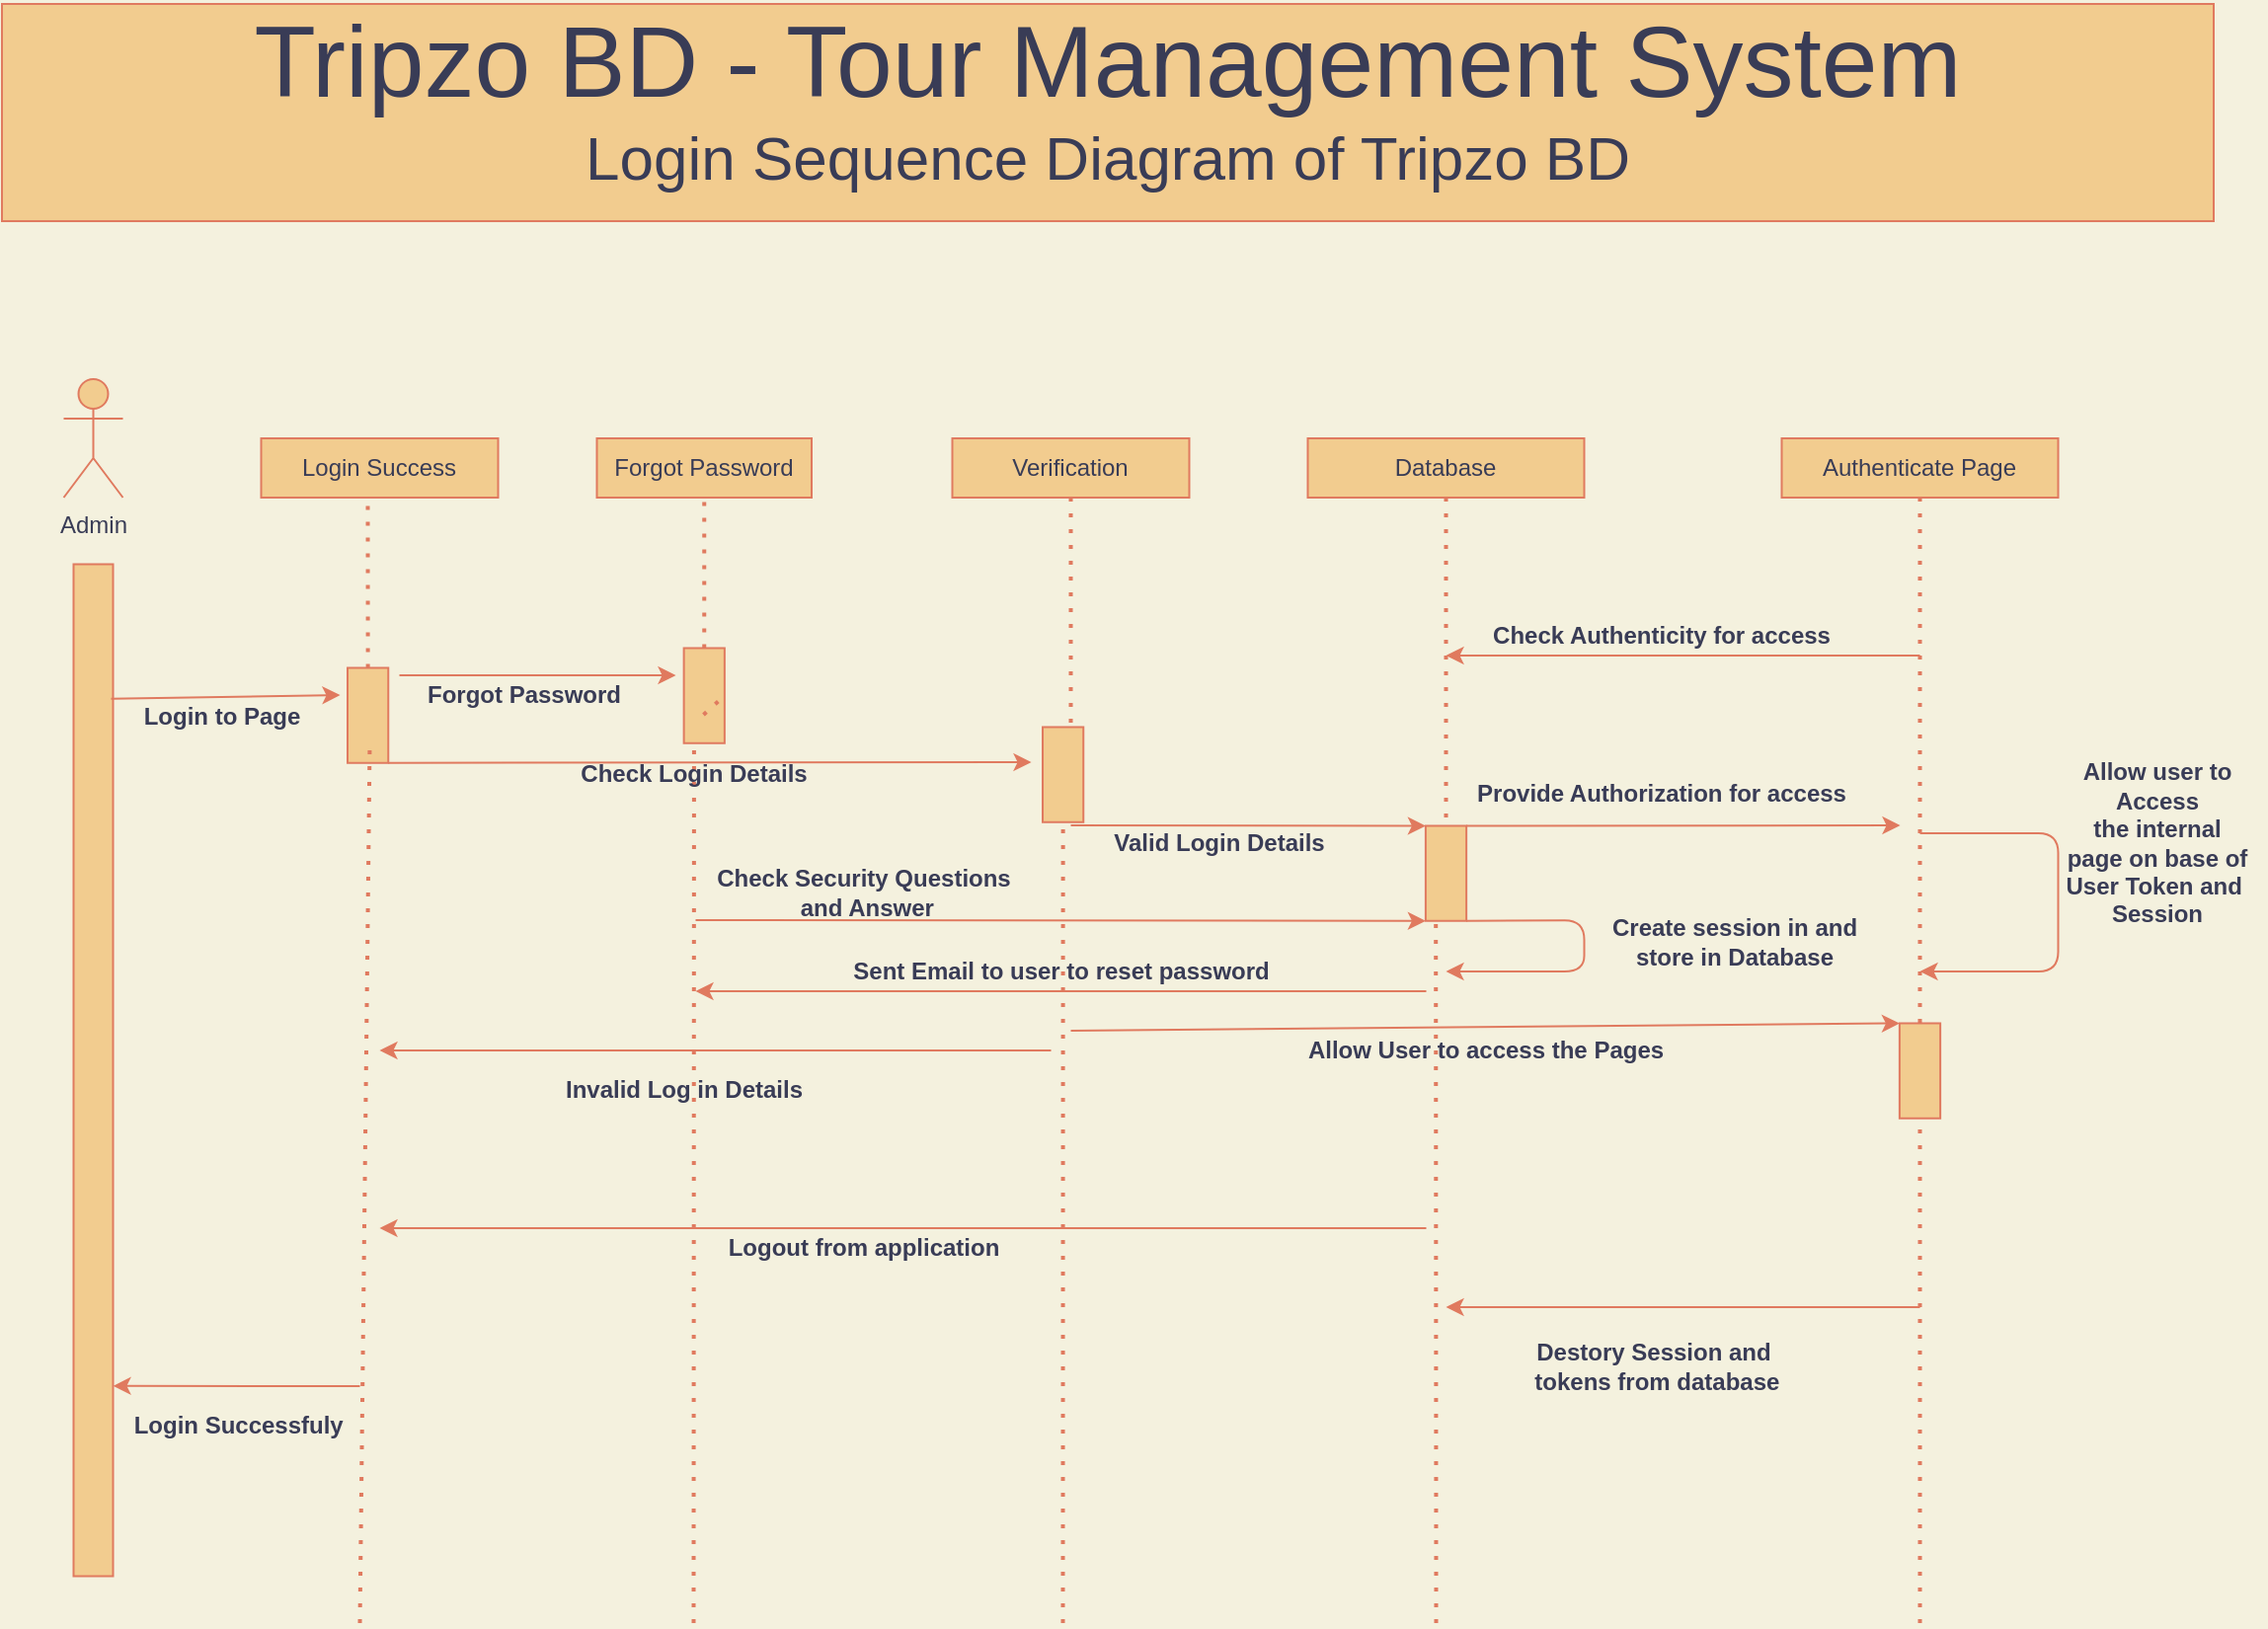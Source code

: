 <mxfile version="14.6.0" type="device"><diagram id="lvNh7H1NerBH1pNpem-w" name="Page-1"><mxGraphModel dx="1422" dy="798" grid="1" gridSize="10" guides="1" tooltips="1" connect="1" arrows="1" fold="1" page="1" pageScale="1" pageWidth="1200" pageHeight="1700" background="#F4F1DE" math="0" shadow="0"><root><mxCell id="0"/><mxCell id="1" parent="0"/><mxCell id="6VqNKwA7R9WO6YM2Wtrs-58" value="Admin&lt;br&gt;" style="shape=umlActor;verticalLabelPosition=bottom;verticalAlign=top;html=1;outlineConnect=0;rounded=0;sketch=0;fillColor=#F2CC8F;strokeColor=#E07A5F;fontColor=#393C56;" vertex="1" parent="1"><mxGeometry x="61.25" y="250" width="30" height="60" as="geometry"/></mxCell><mxCell id="6VqNKwA7R9WO6YM2Wtrs-60" value="" style="rounded=0;whiteSpace=wrap;html=1;sketch=0;rotation=-90;fillColor=#F2CC8F;strokeColor=#E07A5F;fontColor=#393C56;" vertex="1" parent="1"><mxGeometry x="-180" y="590" width="512.5" height="20" as="geometry"/></mxCell><mxCell id="6VqNKwA7R9WO6YM2Wtrs-62" value="Login Success" style="rounded=0;whiteSpace=wrap;html=1;sketch=0;fillColor=#F2CC8F;strokeColor=#E07A5F;fontColor=#393C56;" vertex="1" parent="1"><mxGeometry x="161.25" y="280" width="120" height="30" as="geometry"/></mxCell><mxCell id="6VqNKwA7R9WO6YM2Wtrs-63" value="" style="endArrow=none;dashed=1;html=1;dashPattern=1 3;strokeWidth=2;exitX=1;exitY=0.5;exitDx=0;exitDy=0;strokeColor=#E07A5F;fontColor=#393C56;labelBackgroundColor=#F4F1DE;" edge="1" parent="1" source="6VqNKwA7R9WO6YM2Wtrs-77"><mxGeometry width="50" height="50" relative="1" as="geometry"><mxPoint x="221.25" y="350" as="sourcePoint"/><mxPoint x="215.25" y="312" as="targetPoint"/></mxGeometry></mxCell><mxCell id="6VqNKwA7R9WO6YM2Wtrs-64" value="Forgot Password" style="rounded=0;whiteSpace=wrap;html=1;sketch=0;fillColor=#F2CC8F;strokeColor=#E07A5F;fontColor=#393C56;" vertex="1" parent="1"><mxGeometry x="331.25" y="280" width="108.75" height="30" as="geometry"/></mxCell><mxCell id="6VqNKwA7R9WO6YM2Wtrs-65" value="" style="endArrow=none;dashed=1;html=1;dashPattern=1 3;strokeWidth=2;entryX=0.5;entryY=1;entryDx=0;entryDy=0;startArrow=none;strokeColor=#E07A5F;fontColor=#393C56;labelBackgroundColor=#F4F1DE;" edge="1" parent="1" source="6VqNKwA7R9WO6YM2Wtrs-72" target="6VqNKwA7R9WO6YM2Wtrs-64"><mxGeometry width="50" height="50" relative="1" as="geometry"><mxPoint x="385.25" y="420" as="sourcePoint"/><mxPoint x="441.25" y="490" as="targetPoint"/></mxGeometry></mxCell><mxCell id="6VqNKwA7R9WO6YM2Wtrs-66" value="Verification" style="rounded=0;whiteSpace=wrap;html=1;sketch=0;fillColor=#F2CC8F;strokeColor=#E07A5F;fontColor=#393C56;" vertex="1" parent="1"><mxGeometry x="511.25" y="280" width="120" height="30" as="geometry"/></mxCell><mxCell id="6VqNKwA7R9WO6YM2Wtrs-67" value="Database" style="rounded=0;whiteSpace=wrap;html=1;sketch=0;fillColor=#F2CC8F;strokeColor=#E07A5F;fontColor=#393C56;" vertex="1" parent="1"><mxGeometry x="691.25" y="280" width="140" height="30" as="geometry"/></mxCell><mxCell id="6VqNKwA7R9WO6YM2Wtrs-68" value="Authenticate Page" style="rounded=0;whiteSpace=wrap;html=1;sketch=0;fillColor=#F2CC8F;strokeColor=#E07A5F;fontColor=#393C56;" vertex="1" parent="1"><mxGeometry x="931.25" y="280" width="140" height="30" as="geometry"/></mxCell><mxCell id="6VqNKwA7R9WO6YM2Wtrs-69" value="" style="endArrow=none;dashed=1;html=1;dashPattern=1 3;strokeWidth=2;entryX=0.5;entryY=1;entryDx=0;entryDy=0;strokeColor=#E07A5F;fontColor=#393C56;labelBackgroundColor=#F4F1DE;" edge="1" parent="1" target="6VqNKwA7R9WO6YM2Wtrs-67"><mxGeometry width="50" height="50" relative="1" as="geometry"><mxPoint x="761.25" y="480" as="sourcePoint"/><mxPoint x="761.25" y="470" as="targetPoint"/></mxGeometry></mxCell><mxCell id="6VqNKwA7R9WO6YM2Wtrs-70" value="" style="endArrow=none;dashed=1;html=1;dashPattern=1 3;strokeWidth=2;entryX=0.5;entryY=1;entryDx=0;entryDy=0;strokeColor=#E07A5F;fontColor=#393C56;labelBackgroundColor=#F4F1DE;" edge="1" parent="1" target="6VqNKwA7R9WO6YM2Wtrs-66"><mxGeometry width="50" height="50" relative="1" as="geometry"><mxPoint x="571.25" y="440" as="sourcePoint"/><mxPoint x="571.25" y="580" as="targetPoint"/></mxGeometry></mxCell><mxCell id="6VqNKwA7R9WO6YM2Wtrs-71" value="" style="endArrow=none;dashed=1;html=1;dashPattern=1 3;strokeWidth=2;exitX=0.5;exitY=1;exitDx=0;exitDy=0;entryX=1;entryY=0.5;entryDx=0;entryDy=0;strokeColor=#E07A5F;fontColor=#393C56;labelBackgroundColor=#F4F1DE;" edge="1" parent="1" source="6VqNKwA7R9WO6YM2Wtrs-68" target="6VqNKwA7R9WO6YM2Wtrs-75"><mxGeometry width="50" height="50" relative="1" as="geometry"><mxPoint x="521.25" y="630" as="sourcePoint"/><mxPoint x="1001.25" y="540" as="targetPoint"/></mxGeometry></mxCell><mxCell id="6VqNKwA7R9WO6YM2Wtrs-73" value="" style="rounded=0;whiteSpace=wrap;html=1;sketch=0;rotation=-90;fillColor=#F2CC8F;strokeColor=#E07A5F;fontColor=#393C56;" vertex="1" parent="1"><mxGeometry x="543.25" y="440" width="48.13" height="20.62" as="geometry"/></mxCell><mxCell id="6VqNKwA7R9WO6YM2Wtrs-74" value="" style="rounded=0;whiteSpace=wrap;html=1;sketch=0;rotation=-90;fillColor=#F2CC8F;strokeColor=#E07A5F;fontColor=#393C56;" vertex="1" parent="1"><mxGeometry x="737.19" y="490" width="48.13" height="20.62" as="geometry"/></mxCell><mxCell id="6VqNKwA7R9WO6YM2Wtrs-75" value="" style="rounded=0;whiteSpace=wrap;html=1;sketch=0;rotation=-90;fillColor=#F2CC8F;strokeColor=#E07A5F;fontColor=#393C56;" vertex="1" parent="1"><mxGeometry x="977.18" y="590" width="48.13" height="20.62" as="geometry"/></mxCell><mxCell id="6VqNKwA7R9WO6YM2Wtrs-77" value="" style="rounded=0;whiteSpace=wrap;html=1;sketch=0;rotation=-90;fillColor=#F2CC8F;strokeColor=#E07A5F;fontColor=#393C56;" vertex="1" parent="1"><mxGeometry x="191.25" y="410" width="48.13" height="20.62" as="geometry"/></mxCell><mxCell id="6VqNKwA7R9WO6YM2Wtrs-80" value="" style="endArrow=none;dashed=1;html=1;dashPattern=1 3;strokeWidth=2;strokeColor=#E07A5F;fontColor=#393C56;labelBackgroundColor=#F4F1DE;" edge="1" parent="1"><mxGeometry width="50" height="50" relative="1" as="geometry"><mxPoint x="211.25" y="880" as="sourcePoint"/><mxPoint x="216.25" y="434" as="targetPoint"/></mxGeometry></mxCell><mxCell id="6VqNKwA7R9WO6YM2Wtrs-82" value="" style="endArrow=classic;html=1;exitX=0.867;exitY=0.95;exitDx=0;exitDy=0;exitPerimeter=0;strokeColor=#E07A5F;fontColor=#393C56;labelBackgroundColor=#F4F1DE;" edge="1" parent="1" source="6VqNKwA7R9WO6YM2Wtrs-60"><mxGeometry width="50" height="50" relative="1" as="geometry"><mxPoint x="121.25" y="480" as="sourcePoint"/><mxPoint x="201.25" y="410" as="targetPoint"/></mxGeometry></mxCell><mxCell id="6VqNKwA7R9WO6YM2Wtrs-83" value="Login to Page" style="text;html=1;align=center;verticalAlign=middle;resizable=0;points=[];autosize=1;strokeColor=none;fontStyle=1;fontColor=#393C56;" vertex="1" parent="1"><mxGeometry x="96.25" y="410.62" width="90" height="20" as="geometry"/></mxCell><mxCell id="6VqNKwA7R9WO6YM2Wtrs-84" value="" style="endArrow=none;dashed=1;html=1;dashPattern=1 3;strokeWidth=2;entryX=0;entryY=0.25;entryDx=0;entryDy=0;strokeColor=#E07A5F;fontColor=#393C56;labelBackgroundColor=#F4F1DE;" edge="1" parent="1" target="6VqNKwA7R9WO6YM2Wtrs-72"><mxGeometry width="50" height="50" relative="1" as="geometry"><mxPoint x="380.25" y="880" as="sourcePoint"/><mxPoint x="571.25" y="580" as="targetPoint"/></mxGeometry></mxCell><mxCell id="6VqNKwA7R9WO6YM2Wtrs-85" value="" style="endArrow=classic;html=1;strokeColor=#E07A5F;fontColor=#393C56;labelBackgroundColor=#F4F1DE;" edge="1" parent="1"><mxGeometry width="50" height="50" relative="1" as="geometry"><mxPoint x="231.25" y="400" as="sourcePoint"/><mxPoint x="371.25" y="400" as="targetPoint"/></mxGeometry></mxCell><mxCell id="6VqNKwA7R9WO6YM2Wtrs-72" value="" style="rounded=0;whiteSpace=wrap;html=1;sketch=0;rotation=-90;fillColor=#F2CC8F;strokeColor=#E07A5F;fontColor=#393C56;" vertex="1" parent="1"><mxGeometry x="361.56" y="400" width="48.13" height="20.62" as="geometry"/></mxCell><mxCell id="6VqNKwA7R9WO6YM2Wtrs-86" value="" style="endArrow=none;dashed=1;html=1;dashPattern=1 3;strokeWidth=2;entryX=0.5;entryY=1;entryDx=0;entryDy=0;strokeColor=#E07A5F;fontColor=#393C56;labelBackgroundColor=#F4F1DE;" edge="1" parent="1" target="6VqNKwA7R9WO6YM2Wtrs-72"><mxGeometry width="50" height="50" relative="1" as="geometry"><mxPoint x="385.25" y="420" as="sourcePoint"/><mxPoint x="385.625" y="310" as="targetPoint"/></mxGeometry></mxCell><mxCell id="6VqNKwA7R9WO6YM2Wtrs-87" value="&lt;b&gt;Forgot Password&lt;/b&gt;" style="text;html=1;align=center;verticalAlign=middle;resizable=0;points=[];autosize=1;strokeColor=none;fontColor=#393C56;" vertex="1" parent="1"><mxGeometry x="239.38" y="400" width="110" height="20" as="geometry"/></mxCell><mxCell id="6VqNKwA7R9WO6YM2Wtrs-88" value="" style="endArrow=classic;html=1;exitX=0;exitY=1;exitDx=0;exitDy=0;strokeColor=#E07A5F;fontColor=#393C56;labelBackgroundColor=#F4F1DE;" edge="1" parent="1" source="6VqNKwA7R9WO6YM2Wtrs-77"><mxGeometry width="50" height="50" relative="1" as="geometry"><mxPoint x="521.25" y="630" as="sourcePoint"/><mxPoint x="551.25" y="444" as="targetPoint"/></mxGeometry></mxCell><mxCell id="6VqNKwA7R9WO6YM2Wtrs-89" value="&lt;b&gt;Check Login Details&lt;/b&gt;" style="text;html=1;align=center;verticalAlign=middle;resizable=0;points=[];autosize=1;strokeColor=none;fontColor=#393C56;" vertex="1" parent="1"><mxGeometry x="315" y="440" width="130" height="20" as="geometry"/></mxCell><mxCell id="6VqNKwA7R9WO6YM2Wtrs-90" value="" style="endArrow=none;dashed=1;html=1;dashPattern=1 3;strokeWidth=2;entryX=0;entryY=0.5;entryDx=0;entryDy=0;strokeColor=#E07A5F;fontColor=#393C56;labelBackgroundColor=#F4F1DE;" edge="1" parent="1" target="6VqNKwA7R9WO6YM2Wtrs-73"><mxGeometry width="50" height="50" relative="1" as="geometry"><mxPoint x="567.25" y="880" as="sourcePoint"/><mxPoint x="571.25" y="580" as="targetPoint"/></mxGeometry></mxCell><mxCell id="6VqNKwA7R9WO6YM2Wtrs-92" value="" style="endArrow=none;dashed=1;html=1;dashPattern=1 3;strokeWidth=2;entryX=0;entryY=0.25;entryDx=0;entryDy=0;strokeColor=#E07A5F;fontColor=#393C56;labelBackgroundColor=#F4F1DE;" edge="1" parent="1" target="6VqNKwA7R9WO6YM2Wtrs-74"><mxGeometry width="50" height="50" relative="1" as="geometry"><mxPoint x="756.25" y="880" as="sourcePoint"/><mxPoint x="571.25" y="580" as="targetPoint"/></mxGeometry></mxCell><mxCell id="6VqNKwA7R9WO6YM2Wtrs-93" value="" style="endArrow=classic;html=1;entryX=0;entryY=0;entryDx=0;entryDy=0;strokeColor=#E07A5F;fontColor=#393C56;labelBackgroundColor=#F4F1DE;" edge="1" parent="1" target="6VqNKwA7R9WO6YM2Wtrs-74"><mxGeometry width="50" height="50" relative="1" as="geometry"><mxPoint x="381.25" y="524" as="sourcePoint"/><mxPoint x="571.25" y="580" as="targetPoint"/></mxGeometry></mxCell><mxCell id="6VqNKwA7R9WO6YM2Wtrs-94" value="" style="endArrow=classic;html=1;entryX=1;entryY=0;entryDx=0;entryDy=0;strokeColor=#E07A5F;fontColor=#393C56;labelBackgroundColor=#F4F1DE;" edge="1" parent="1" target="6VqNKwA7R9WO6YM2Wtrs-74"><mxGeometry width="50" height="50" relative="1" as="geometry"><mxPoint x="571.25" y="476" as="sourcePoint"/><mxPoint x="571.25" y="580" as="targetPoint"/></mxGeometry></mxCell><mxCell id="6VqNKwA7R9WO6YM2Wtrs-95" value="" style="endArrow=classic;html=1;exitX=1;exitY=1;exitDx=0;exitDy=0;strokeColor=#E07A5F;fontColor=#393C56;labelBackgroundColor=#F4F1DE;" edge="1" parent="1" source="6VqNKwA7R9WO6YM2Wtrs-74"><mxGeometry width="50" height="50" relative="1" as="geometry"><mxPoint x="521.25" y="630" as="sourcePoint"/><mxPoint x="991.25" y="476" as="targetPoint"/></mxGeometry></mxCell><mxCell id="6VqNKwA7R9WO6YM2Wtrs-96" value="" style="endArrow=classic;html=1;strokeColor=#E07A5F;fontColor=#393C56;labelBackgroundColor=#F4F1DE;" edge="1" parent="1"><mxGeometry width="50" height="50" relative="1" as="geometry"><mxPoint x="1001.25" y="390" as="sourcePoint"/><mxPoint x="761.25" y="390" as="targetPoint"/></mxGeometry></mxCell><mxCell id="6VqNKwA7R9WO6YM2Wtrs-97" value="Check Authenticity for access" style="text;html=1;align=center;verticalAlign=middle;resizable=0;points=[];autosize=1;strokeColor=none;fontStyle=1;fontColor=#393C56;" vertex="1" parent="1"><mxGeometry x="775.32" y="370" width="190" height="20" as="geometry"/></mxCell><mxCell id="6VqNKwA7R9WO6YM2Wtrs-99" value="Provide Authorization for access" style="text;html=1;align=center;verticalAlign=middle;resizable=0;points=[];autosize=1;strokeColor=none;fontStyle=1;fontColor=#393C56;" vertex="1" parent="1"><mxGeometry x="770.32" y="450" width="200" height="20" as="geometry"/></mxCell><mxCell id="6VqNKwA7R9WO6YM2Wtrs-100" value="" style="endArrow=none;dashed=1;html=1;dashPattern=1 3;strokeWidth=2;entryX=0;entryY=0.5;entryDx=0;entryDy=0;strokeColor=#E07A5F;fontColor=#393C56;labelBackgroundColor=#F4F1DE;" edge="1" parent="1" target="6VqNKwA7R9WO6YM2Wtrs-75"><mxGeometry width="50" height="50" relative="1" as="geometry"><mxPoint x="1001.25" y="880" as="sourcePoint"/><mxPoint x="571.25" y="580" as="targetPoint"/></mxGeometry></mxCell><mxCell id="6VqNKwA7R9WO6YM2Wtrs-101" value="" style="endArrow=classic;html=1;strokeColor=#E07A5F;fontColor=#393C56;labelBackgroundColor=#F4F1DE;" edge="1" parent="1"><mxGeometry width="50" height="50" relative="1" as="geometry"><mxPoint x="1001.25" y="480" as="sourcePoint"/><mxPoint x="1001.25" y="550" as="targetPoint"/><Array as="points"><mxPoint x="1071.25" y="480"/><mxPoint x="1071.25" y="550"/></Array></mxGeometry></mxCell><mxCell id="6VqNKwA7R9WO6YM2Wtrs-103" value="&lt;b&gt;Allow user to &lt;br&gt;Access &lt;br&gt;the internal&lt;br&gt;page on base of &lt;br&gt;User Token and&amp;nbsp;&lt;br&gt;Session&lt;/b&gt;" style="text;html=1;align=center;verticalAlign=middle;resizable=0;points=[];autosize=1;strokeColor=none;fontColor=#393C56;" vertex="1" parent="1"><mxGeometry x="1066.25" y="440" width="110" height="90" as="geometry"/></mxCell><mxCell id="6VqNKwA7R9WO6YM2Wtrs-104" value="" style="endArrow=classic;html=1;entryX=1;entryY=0;entryDx=0;entryDy=0;strokeColor=#E07A5F;fontColor=#393C56;labelBackgroundColor=#F4F1DE;" edge="1" parent="1" target="6VqNKwA7R9WO6YM2Wtrs-75"><mxGeometry width="50" height="50" relative="1" as="geometry"><mxPoint x="571.25" y="580" as="sourcePoint"/><mxPoint x="571.25" y="550" as="targetPoint"/></mxGeometry></mxCell><mxCell id="6VqNKwA7R9WO6YM2Wtrs-105" value="&lt;b&gt;Allow User to access the Pages&lt;/b&gt;" style="text;html=1;align=center;verticalAlign=middle;resizable=0;points=[];autosize=1;strokeColor=none;fontColor=#393C56;" vertex="1" parent="1"><mxGeometry x="681.25" y="580" width="200" height="20" as="geometry"/></mxCell><mxCell id="6VqNKwA7R9WO6YM2Wtrs-106" value="" style="endArrow=classic;html=1;exitX=0;exitY=1;exitDx=0;exitDy=0;strokeColor=#E07A5F;fontColor=#393C56;labelBackgroundColor=#F4F1DE;" edge="1" parent="1" source="6VqNKwA7R9WO6YM2Wtrs-74"><mxGeometry width="50" height="50" relative="1" as="geometry"><mxPoint x="781.25" y="510" as="sourcePoint"/><mxPoint x="761.25" y="550" as="targetPoint"/><Array as="points"><mxPoint x="831.25" y="524"/><mxPoint x="831.25" y="550"/></Array></mxGeometry></mxCell><mxCell id="6VqNKwA7R9WO6YM2Wtrs-107" value="&lt;b&gt;Create session in and &lt;br&gt;store in Database&lt;/b&gt;" style="text;html=1;align=center;verticalAlign=middle;resizable=0;points=[];autosize=1;strokeColor=none;fontColor=#393C56;" vertex="1" parent="1"><mxGeometry x="837.18" y="520" width="140" height="30" as="geometry"/></mxCell><mxCell id="6VqNKwA7R9WO6YM2Wtrs-108" value="" style="endArrow=classic;html=1;strokeColor=#E07A5F;fontColor=#393C56;labelBackgroundColor=#F4F1DE;" edge="1" parent="1"><mxGeometry width="50" height="50" relative="1" as="geometry"><mxPoint x="1001.25" y="720" as="sourcePoint"/><mxPoint x="761.25" y="720" as="targetPoint"/></mxGeometry></mxCell><mxCell id="6VqNKwA7R9WO6YM2Wtrs-109" value="&lt;b&gt;Destory Session and&lt;br&gt;&amp;nbsp;tokens from database&lt;/b&gt;" style="text;html=1;align=center;verticalAlign=middle;resizable=0;points=[];autosize=1;strokeColor=none;fontColor=#393C56;" vertex="1" parent="1"><mxGeometry x="796.25" y="735" width="140" height="30" as="geometry"/></mxCell><mxCell id="6VqNKwA7R9WO6YM2Wtrs-110" value="" style="endArrow=classic;html=1;strokeColor=#E07A5F;fontColor=#393C56;labelBackgroundColor=#F4F1DE;" edge="1" parent="1"><mxGeometry width="50" height="50" relative="1" as="geometry"><mxPoint x="751.25" y="560" as="sourcePoint"/><mxPoint x="381.25" y="560" as="targetPoint"/></mxGeometry></mxCell><mxCell id="6VqNKwA7R9WO6YM2Wtrs-111" value="&lt;b&gt;Valid Login Details&lt;/b&gt;" style="text;html=1;align=center;verticalAlign=middle;resizable=0;points=[];autosize=1;strokeColor=none;fontColor=#393C56;" vertex="1" parent="1"><mxGeometry x="586.25" y="475" width="120" height="20" as="geometry"/></mxCell><mxCell id="6VqNKwA7R9WO6YM2Wtrs-112" value="&lt;b&gt;Check Security Questions&lt;br&gt;&amp;nbsp;and Answer&lt;/b&gt;" style="text;html=1;align=center;verticalAlign=middle;resizable=0;points=[];autosize=1;strokeColor=none;fontColor=#393C56;" vertex="1" parent="1"><mxGeometry x="386.25" y="495" width="160" height="30" as="geometry"/></mxCell><mxCell id="6VqNKwA7R9WO6YM2Wtrs-113" value="Sent Email to user to reset password" style="text;html=1;align=center;verticalAlign=middle;resizable=0;points=[];autosize=1;strokeColor=none;fontStyle=1;fontColor=#393C56;" vertex="1" parent="1"><mxGeometry x="451.25" y="540" width="230" height="20" as="geometry"/></mxCell><mxCell id="6VqNKwA7R9WO6YM2Wtrs-114" value="" style="endArrow=classic;html=1;strokeColor=#E07A5F;fontColor=#393C56;labelBackgroundColor=#F4F1DE;" edge="1" parent="1"><mxGeometry width="50" height="50" relative="1" as="geometry"><mxPoint x="561.25" y="590" as="sourcePoint"/><mxPoint x="221.25" y="590" as="targetPoint"/></mxGeometry></mxCell><mxCell id="6VqNKwA7R9WO6YM2Wtrs-116" value="Invalid Log in Details" style="text;html=1;align=center;verticalAlign=middle;resizable=0;points=[];autosize=1;strokeColor=none;fontStyle=1;fontColor=#393C56;" vertex="1" parent="1"><mxGeometry x="305" y="600" width="140" height="20" as="geometry"/></mxCell><mxCell id="6VqNKwA7R9WO6YM2Wtrs-117" value="" style="endArrow=classic;html=1;strokeColor=#E07A5F;fontColor=#393C56;labelBackgroundColor=#F4F1DE;" edge="1" parent="1"><mxGeometry width="50" height="50" relative="1" as="geometry"><mxPoint x="751.25" y="680" as="sourcePoint"/><mxPoint x="221.25" y="680" as="targetPoint"/></mxGeometry></mxCell><mxCell id="6VqNKwA7R9WO6YM2Wtrs-118" value="&lt;b&gt;Logout from application&lt;/b&gt;" style="text;html=1;align=center;verticalAlign=middle;resizable=0;points=[];autosize=1;strokeColor=none;fontColor=#393C56;" vertex="1" parent="1"><mxGeometry x="391.25" y="680" width="150" height="20" as="geometry"/></mxCell><mxCell id="6VqNKwA7R9WO6YM2Wtrs-119" value="" style="endArrow=classic;html=1;entryX=0.188;entryY=1;entryDx=0;entryDy=0;entryPerimeter=0;strokeColor=#E07A5F;fontColor=#393C56;labelBackgroundColor=#F4F1DE;" edge="1" parent="1" target="6VqNKwA7R9WO6YM2Wtrs-60"><mxGeometry width="50" height="50" relative="1" as="geometry"><mxPoint x="211.25" y="760" as="sourcePoint"/><mxPoint x="211.25" y="760" as="targetPoint"/></mxGeometry></mxCell><mxCell id="6VqNKwA7R9WO6YM2Wtrs-121" value="Login Successfuly&amp;nbsp;" style="text;html=1;align=center;verticalAlign=middle;resizable=0;points=[];autosize=1;strokeColor=none;fontStyle=1;fontColor=#393C56;" vertex="1" parent="1"><mxGeometry x="91.25" y="770" width="120" height="20" as="geometry"/></mxCell><mxCell id="6VqNKwA7R9WO6YM2Wtrs-125" value="&lt;font&gt;&lt;font style=&quot;font-size: 51px&quot;&gt;Tripzo BD - Tour Management System&lt;/font&gt;&lt;br&gt;&lt;font style=&quot;font-size: 31px&quot;&gt;Login Sequence Diagram of Tripzo BD&lt;/font&gt;&lt;br&gt;&lt;br&gt;&lt;/font&gt;" style="rounded=0;whiteSpace=wrap;html=1;sketch=0;fillColor=#F2CC8F;strokeColor=#E07A5F;fontColor=#393C56;" vertex="1" parent="1"><mxGeometry x="30" y="60" width="1120" height="110" as="geometry"/></mxCell></root></mxGraphModel></diagram></mxfile>